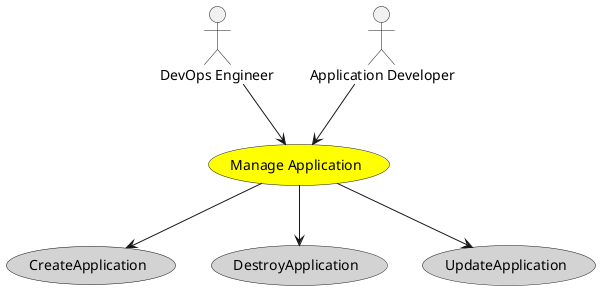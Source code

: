 @startuml


usecase "Manage Application" as ManageApplication #yellow

Actor "DevOps Engineer" as DevOpsEngineer

DevOpsEngineer --> ManageApplication

Actor "Application Developer" as ApplicationDeveloper

ApplicationDeveloper --> ManageApplication



usecase "CreateApplication" as CreateApplication #lightgrey

ManageApplication --> CreateApplication

usecase "DestroyApplication" as DestroyApplication #lightgrey

ManageApplication --> DestroyApplication

usecase "UpdateApplication" as UpdateApplication #lightgrey

ManageApplication --> UpdateApplication









@enduml
